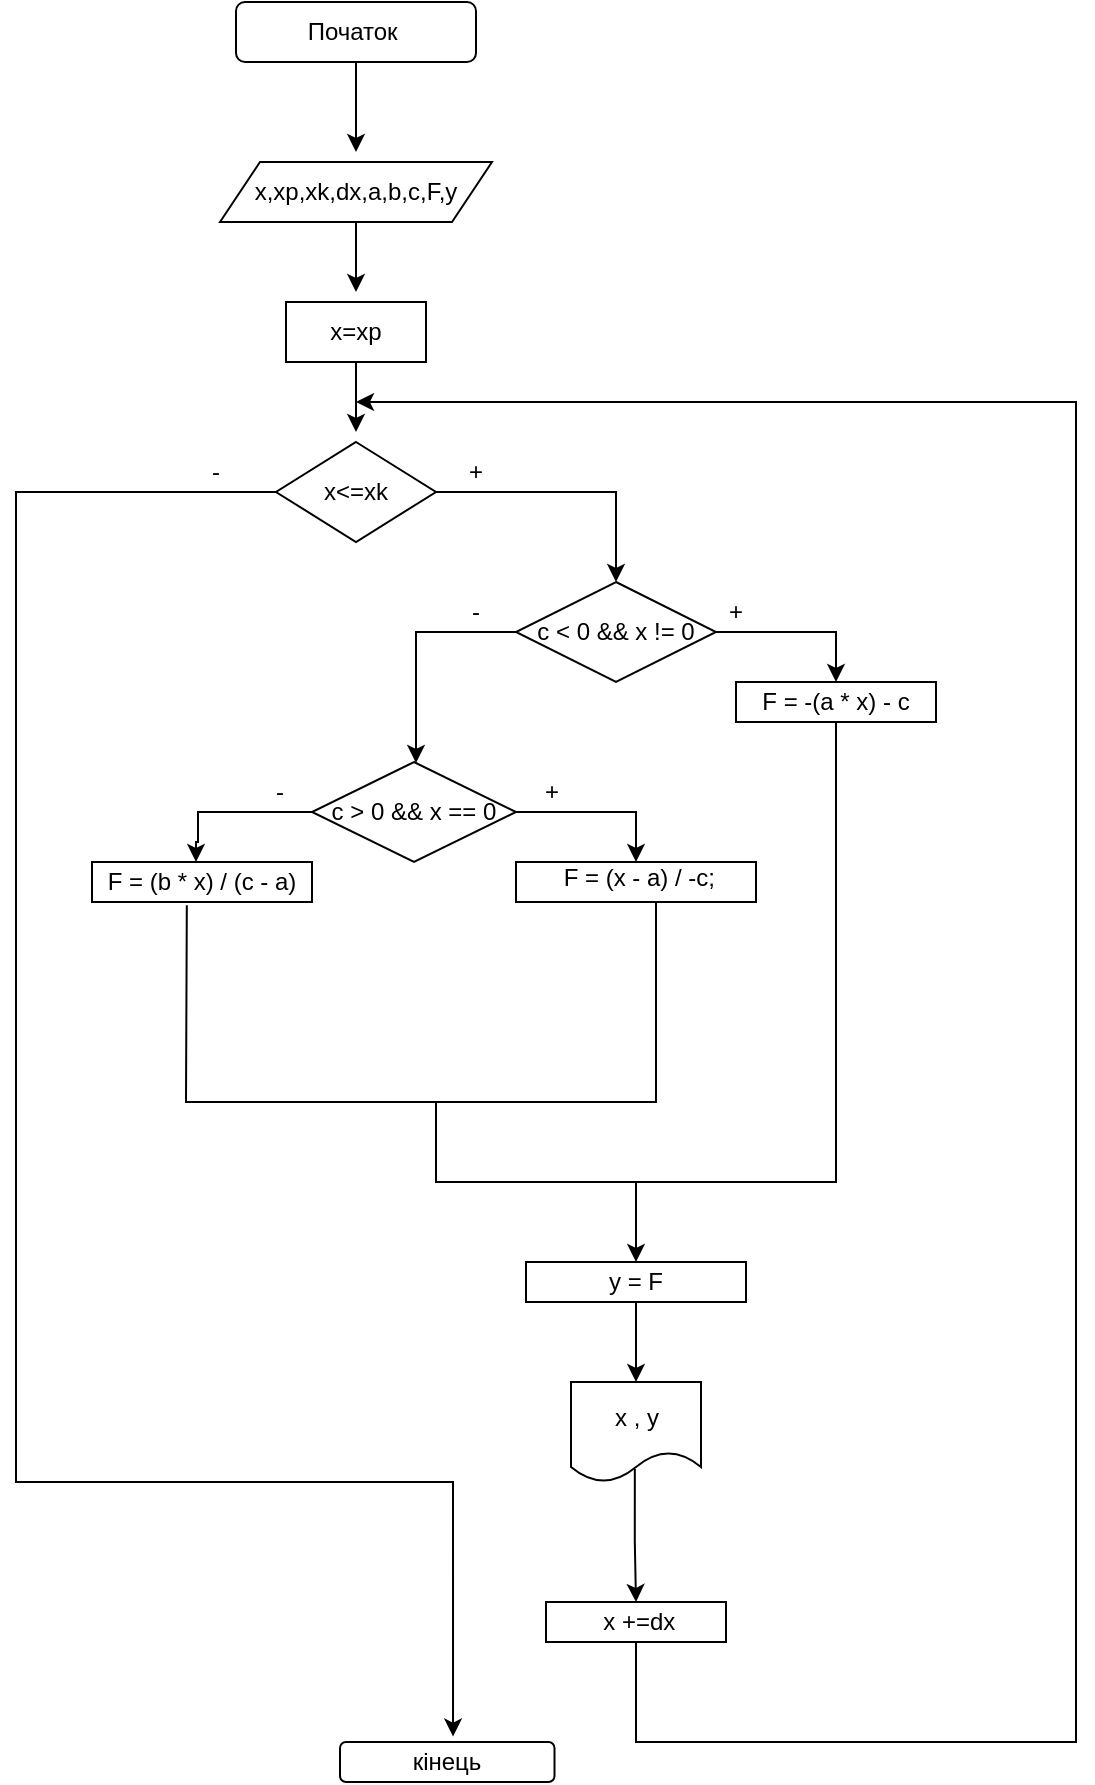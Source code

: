 <mxfile version="20.5.3" type="github" pages="2">
  <diagram id="hLEDnQStFR2QxuSpzS8j" name="Страница 1">
    <mxGraphModel dx="2483" dy="955" grid="1" gridSize="10" guides="1" tooltips="1" connect="1" arrows="1" fold="1" page="1" pageScale="1" pageWidth="827" pageHeight="1169" math="0" shadow="0">
      <root>
        <mxCell id="0" />
        <mxCell id="1" parent="0" />
        <mxCell id="HFyNzto8G_94PNSnHy9s-3" style="edgeStyle=orthogonalEdgeStyle;rounded=0;orthogonalLoop=1;jettySize=auto;html=1;" parent="1" source="HFyNzto8G_94PNSnHy9s-1" edge="1">
          <mxGeometry relative="1" as="geometry">
            <mxPoint x="420" y="85" as="targetPoint" />
          </mxGeometry>
        </mxCell>
        <mxCell id="HFyNzto8G_94PNSnHy9s-1" value="Початок&amp;nbsp;" style="rounded=1;whiteSpace=wrap;html=1;" parent="1" vertex="1">
          <mxGeometry x="360" y="10" width="120" height="30" as="geometry" />
        </mxCell>
        <mxCell id="HFyNzto8G_94PNSnHy9s-6" style="edgeStyle=orthogonalEdgeStyle;rounded=0;orthogonalLoop=1;jettySize=auto;html=1;" parent="1" source="HFyNzto8G_94PNSnHy9s-4" edge="1">
          <mxGeometry relative="1" as="geometry">
            <mxPoint x="420" y="155" as="targetPoint" />
          </mxGeometry>
        </mxCell>
        <mxCell id="HFyNzto8G_94PNSnHy9s-4" value="x,xp,xk,dx,a,b,c,F,y" style="shape=parallelogram;perimeter=parallelogramPerimeter;whiteSpace=wrap;html=1;fixedSize=1;" parent="1" vertex="1">
          <mxGeometry x="352" y="90" width="136" height="30" as="geometry" />
        </mxCell>
        <mxCell id="HFyNzto8G_94PNSnHy9s-9" style="edgeStyle=orthogonalEdgeStyle;rounded=0;orthogonalLoop=1;jettySize=auto;html=1;" parent="1" source="HFyNzto8G_94PNSnHy9s-7" edge="1">
          <mxGeometry relative="1" as="geometry">
            <mxPoint x="420" y="225" as="targetPoint" />
          </mxGeometry>
        </mxCell>
        <mxCell id="HFyNzto8G_94PNSnHy9s-7" value="x=xp" style="rounded=0;whiteSpace=wrap;html=1;" parent="1" vertex="1">
          <mxGeometry x="385" y="160" width="70" height="30" as="geometry" />
        </mxCell>
        <mxCell id="HFyNzto8G_94PNSnHy9s-12" style="edgeStyle=orthogonalEdgeStyle;rounded=0;orthogonalLoop=1;jettySize=auto;html=1;" parent="1" source="HFyNzto8G_94PNSnHy9s-10" edge="1">
          <mxGeometry relative="1" as="geometry">
            <mxPoint x="550" y="300" as="targetPoint" />
            <Array as="points">
              <mxPoint x="550" y="255" />
            </Array>
          </mxGeometry>
        </mxCell>
        <mxCell id="HFyNzto8G_94PNSnHy9s-17" style="edgeStyle=orthogonalEdgeStyle;rounded=0;orthogonalLoop=1;jettySize=auto;html=1;entryX=0.527;entryY=-0.136;entryDx=0;entryDy=0;entryPerimeter=0;" parent="1" source="HFyNzto8G_94PNSnHy9s-10" target="HFyNzto8G_94PNSnHy9s-69" edge="1">
          <mxGeometry relative="1" as="geometry">
            <mxPoint x="465.64" y="790" as="targetPoint" />
            <Array as="points">
              <mxPoint x="250" y="255" />
              <mxPoint x="250" y="750" />
              <mxPoint x="469" y="750" />
            </Array>
          </mxGeometry>
        </mxCell>
        <mxCell id="HFyNzto8G_94PNSnHy9s-10" value="x&amp;lt;=xk" style="rhombus;whiteSpace=wrap;html=1;" parent="1" vertex="1">
          <mxGeometry x="380" y="230" width="80" height="50" as="geometry" />
        </mxCell>
        <mxCell id="HFyNzto8G_94PNSnHy9s-14" value="-" style="text;html=1;strokeColor=none;fillColor=none;align=center;verticalAlign=middle;whiteSpace=wrap;rounded=0;" parent="1" vertex="1">
          <mxGeometry x="320" y="230" width="60" height="30" as="geometry" />
        </mxCell>
        <mxCell id="HFyNzto8G_94PNSnHy9s-15" value="+" style="text;html=1;strokeColor=none;fillColor=none;align=center;verticalAlign=middle;whiteSpace=wrap;rounded=0;" parent="1" vertex="1">
          <mxGeometry x="450" y="230" width="60" height="30" as="geometry" />
        </mxCell>
        <mxCell id="HFyNzto8G_94PNSnHy9s-22" style="edgeStyle=orthogonalEdgeStyle;rounded=0;orthogonalLoop=1;jettySize=auto;html=1;" parent="1" source="HFyNzto8G_94PNSnHy9s-18" target="HFyNzto8G_94PNSnHy9s-25" edge="1">
          <mxGeometry relative="1" as="geometry">
            <mxPoint x="660" y="350" as="targetPoint" />
            <Array as="points">
              <mxPoint x="660" y="325" />
            </Array>
          </mxGeometry>
        </mxCell>
        <mxCell id="HFyNzto8G_94PNSnHy9s-24" style="edgeStyle=orthogonalEdgeStyle;rounded=0;orthogonalLoop=1;jettySize=auto;html=1;" parent="1" source="HFyNzto8G_94PNSnHy9s-18" target="HFyNzto8G_94PNSnHy9s-26" edge="1">
          <mxGeometry relative="1" as="geometry">
            <mxPoint x="450" y="420" as="targetPoint" />
            <Array as="points">
              <mxPoint x="450" y="325" />
            </Array>
          </mxGeometry>
        </mxCell>
        <mxCell id="HFyNzto8G_94PNSnHy9s-18" value="c &amp;lt; 0 &amp;amp;&amp;amp; x != 0" style="rhombus;whiteSpace=wrap;html=1;" parent="1" vertex="1">
          <mxGeometry x="500" y="300" width="100" height="50" as="geometry" />
        </mxCell>
        <mxCell id="HFyNzto8G_94PNSnHy9s-25" value="F = -(a * x) - c" style="rounded=0;whiteSpace=wrap;html=1;" parent="1" vertex="1">
          <mxGeometry x="610" y="350" width="100" height="20" as="geometry" />
        </mxCell>
        <mxCell id="HFyNzto8G_94PNSnHy9s-30" style="edgeStyle=orthogonalEdgeStyle;rounded=0;orthogonalLoop=1;jettySize=auto;html=1;" parent="1" source="HFyNzto8G_94PNSnHy9s-26" edge="1">
          <mxGeometry relative="1" as="geometry">
            <mxPoint x="560" y="440" as="targetPoint" />
            <Array as="points">
              <mxPoint x="560" y="415" />
            </Array>
          </mxGeometry>
        </mxCell>
        <mxCell id="HFyNzto8G_94PNSnHy9s-43" style="edgeStyle=orthogonalEdgeStyle;rounded=0;orthogonalLoop=1;jettySize=auto;html=1;" parent="1" source="HFyNzto8G_94PNSnHy9s-26" edge="1">
          <mxGeometry relative="1" as="geometry">
            <mxPoint x="340" y="440" as="targetPoint" />
            <Array as="points">
              <mxPoint x="341" y="415" />
              <mxPoint x="341" y="430" />
              <mxPoint x="340" y="430" />
            </Array>
          </mxGeometry>
        </mxCell>
        <mxCell id="HFyNzto8G_94PNSnHy9s-26" value="c &amp;gt; 0 &amp;amp;&amp;amp; x == 0" style="rhombus;whiteSpace=wrap;html=1;" parent="1" vertex="1">
          <mxGeometry x="398" y="390" width="102" height="50" as="geometry" />
        </mxCell>
        <mxCell id="HFyNzto8G_94PNSnHy9s-37" value="" style="rounded=0;whiteSpace=wrap;html=1;" parent="1" vertex="1">
          <mxGeometry x="500" y="440" width="120" height="20" as="geometry" />
        </mxCell>
        <mxCell id="HFyNzto8G_94PNSnHy9s-38" value="&lt;div&gt;&amp;nbsp; &amp;nbsp; &amp;nbsp; &amp;nbsp; &amp;nbsp; &amp;nbsp; &amp;nbsp; &amp;nbsp; F = (x - a) / -c;&lt;/div&gt;&lt;div&gt;&lt;br&gt;&lt;/div&gt;" style="text;html=1;strokeColor=none;fillColor=none;align=center;verticalAlign=middle;whiteSpace=wrap;rounded=0;" parent="1" vertex="1">
          <mxGeometry x="460" y="440" width="150" height="30" as="geometry" />
        </mxCell>
        <mxCell id="HFyNzto8G_94PNSnHy9s-40" value="+" style="text;html=1;strokeColor=none;fillColor=none;align=center;verticalAlign=middle;whiteSpace=wrap;rounded=0;" parent="1" vertex="1">
          <mxGeometry x="580" y="300" width="60" height="30" as="geometry" />
        </mxCell>
        <mxCell id="HFyNzto8G_94PNSnHy9s-41" value="-" style="text;html=1;strokeColor=none;fillColor=none;align=center;verticalAlign=middle;whiteSpace=wrap;rounded=0;" parent="1" vertex="1">
          <mxGeometry x="450" y="300" width="60" height="30" as="geometry" />
        </mxCell>
        <mxCell id="HFyNzto8G_94PNSnHy9s-44" value="+" style="text;html=1;strokeColor=none;fillColor=none;align=center;verticalAlign=middle;whiteSpace=wrap;rounded=0;" parent="1" vertex="1">
          <mxGeometry x="488" y="390" width="60" height="30" as="geometry" />
        </mxCell>
        <mxCell id="HFyNzto8G_94PNSnHy9s-45" value="-" style="text;html=1;strokeColor=none;fillColor=none;align=center;verticalAlign=middle;whiteSpace=wrap;rounded=0;" parent="1" vertex="1">
          <mxGeometry x="352" y="390" width="60" height="30" as="geometry" />
        </mxCell>
        <mxCell id="HFyNzto8G_94PNSnHy9s-46" value="F = (b * x) / (c - a)" style="rounded=0;whiteSpace=wrap;html=1;" parent="1" vertex="1">
          <mxGeometry x="288" y="440" width="110" height="20" as="geometry" />
        </mxCell>
        <mxCell id="HFyNzto8G_94PNSnHy9s-54" value="" style="endArrow=none;html=1;rounded=0;exitX=0.431;exitY=1.08;exitDx=0;exitDy=0;exitPerimeter=0;" parent="1" source="HFyNzto8G_94PNSnHy9s-46" edge="1">
          <mxGeometry width="50" height="50" relative="1" as="geometry">
            <mxPoint x="470" y="530" as="sourcePoint" />
            <mxPoint x="570" y="460" as="targetPoint" />
            <Array as="points">
              <mxPoint x="335" y="560" />
              <mxPoint x="570" y="560" />
            </Array>
          </mxGeometry>
        </mxCell>
        <mxCell id="HFyNzto8G_94PNSnHy9s-57" value="" style="endArrow=none;html=1;rounded=0;entryX=0.5;entryY=1;entryDx=0;entryDy=0;" parent="1" target="HFyNzto8G_94PNSnHy9s-25" edge="1">
          <mxGeometry width="50" height="50" relative="1" as="geometry">
            <mxPoint x="460" y="560" as="sourcePoint" />
            <mxPoint x="500" y="580" as="targetPoint" />
            <Array as="points">
              <mxPoint x="460" y="600" />
              <mxPoint x="660" y="600" />
            </Array>
          </mxGeometry>
        </mxCell>
        <mxCell id="HFyNzto8G_94PNSnHy9s-58" value="" style="endArrow=classic;html=1;rounded=0;" parent="1" target="HFyNzto8G_94PNSnHy9s-59" edge="1">
          <mxGeometry width="50" height="50" relative="1" as="geometry">
            <mxPoint x="560" y="600" as="sourcePoint" />
            <mxPoint x="560" y="640" as="targetPoint" />
          </mxGeometry>
        </mxCell>
        <mxCell id="HFyNzto8G_94PNSnHy9s-61" style="edgeStyle=orthogonalEdgeStyle;rounded=0;orthogonalLoop=1;jettySize=auto;html=1;" parent="1" edge="1">
          <mxGeometry relative="1" as="geometry">
            <mxPoint x="560" y="830" as="sourcePoint" />
            <mxPoint x="420" y="210" as="targetPoint" />
            <Array as="points">
              <mxPoint x="560" y="880" />
              <mxPoint x="780" y="880" />
              <mxPoint x="780" y="210" />
            </Array>
          </mxGeometry>
        </mxCell>
        <mxCell id="HFyNzto8G_94PNSnHy9s-65" style="edgeStyle=orthogonalEdgeStyle;rounded=0;orthogonalLoop=1;jettySize=auto;html=1;entryX=0.5;entryY=0;entryDx=0;entryDy=0;" parent="1" source="HFyNzto8G_94PNSnHy9s-59" edge="1">
          <mxGeometry relative="1" as="geometry">
            <mxPoint x="560" y="700" as="targetPoint" />
          </mxGeometry>
        </mxCell>
        <mxCell id="HFyNzto8G_94PNSnHy9s-59" value="y = F" style="rounded=0;whiteSpace=wrap;html=1;" parent="1" vertex="1">
          <mxGeometry x="505" y="640" width="110" height="20" as="geometry" />
        </mxCell>
        <mxCell id="HFyNzto8G_94PNSnHy9s-69" value="кінець" style="rounded=1;whiteSpace=wrap;html=1;" parent="1" vertex="1">
          <mxGeometry x="412" y="880" width="107.25" height="20" as="geometry" />
        </mxCell>
        <mxCell id="MzPRFXByXrOK7uBY8hHN-5" style="edgeStyle=orthogonalEdgeStyle;rounded=0;orthogonalLoop=1;jettySize=auto;html=1;entryX=0.5;entryY=0;entryDx=0;entryDy=0;exitX=0.491;exitY=0.87;exitDx=0;exitDy=0;exitPerimeter=0;" edge="1" parent="1" source="MzPRFXByXrOK7uBY8hHN-1" target="MzPRFXByXrOK7uBY8hHN-4">
          <mxGeometry relative="1" as="geometry" />
        </mxCell>
        <mxCell id="MzPRFXByXrOK7uBY8hHN-1" value="x , y" style="shape=document;whiteSpace=wrap;html=1;boundedLbl=1;" vertex="1" parent="1">
          <mxGeometry x="527.5" y="700" width="65" height="50" as="geometry" />
        </mxCell>
        <mxCell id="MzPRFXByXrOK7uBY8hHN-4" value="&amp;nbsp;x +=dx" style="rounded=0;whiteSpace=wrap;html=1;" vertex="1" parent="1">
          <mxGeometry x="515" y="810" width="90" height="20" as="geometry" />
        </mxCell>
      </root>
    </mxGraphModel>
  </diagram>
  <diagram id="GhZB3-nOxQ19NPTonico" name="Страница 2">
    <mxGraphModel dx="1038" dy="539" grid="1" gridSize="10" guides="1" tooltips="1" connect="1" arrows="1" fold="1" page="1" pageScale="1" pageWidth="827" pageHeight="1169" math="0" shadow="0">
      <root>
        <mxCell id="0" />
        <mxCell id="1" parent="0" />
        <mxCell id="Y2-mz77tcZW6Uvq3w6jT-2" style="edgeStyle=orthogonalEdgeStyle;rounded=0;orthogonalLoop=1;jettySize=auto;html=1;" edge="1" parent="1" source="x15INTYDp2euwhcp_iLZ-1">
          <mxGeometry relative="1" as="geometry">
            <mxPoint x="395" y="85" as="targetPoint" />
          </mxGeometry>
        </mxCell>
        <mxCell id="x15INTYDp2euwhcp_iLZ-1" value="" style="ellipse;whiteSpace=wrap;html=1;aspect=fixed;fillColor=#000000;" parent="1" vertex="1">
          <mxGeometry x="370" y="10" width="50" height="50" as="geometry" />
        </mxCell>
        <mxCell id="Y2-mz77tcZW6Uvq3w6jT-5" style="edgeStyle=orthogonalEdgeStyle;rounded=0;orthogonalLoop=1;jettySize=auto;html=1;" edge="1" parent="1" source="Y2-mz77tcZW6Uvq3w6jT-3" target="Y2-mz77tcZW6Uvq3w6jT-4">
          <mxGeometry relative="1" as="geometry" />
        </mxCell>
        <mxCell id="Y2-mz77tcZW6Uvq3w6jT-3" value="ввіх&amp;nbsp;x, xp, xk, dx, a, b, c, F, y" style="rounded=1;whiteSpace=wrap;html=1;fillColor=#FFFFFF;" vertex="1" parent="1">
          <mxGeometry x="327.5" y="90" width="135" height="30" as="geometry" />
        </mxCell>
        <mxCell id="Y2-mz77tcZW6Uvq3w6jT-7" style="edgeStyle=orthogonalEdgeStyle;rounded=0;orthogonalLoop=1;jettySize=auto;html=1;" edge="1" parent="1" source="Y2-mz77tcZW6Uvq3w6jT-4">
          <mxGeometry relative="1" as="geometry">
            <mxPoint x="395" y="225" as="targetPoint" />
          </mxGeometry>
        </mxCell>
        <mxCell id="Y2-mz77tcZW6Uvq3w6jT-4" value="x = xp" style="rounded=1;whiteSpace=wrap;html=1;fillColor=#FFFFFF;" vertex="1" parent="1">
          <mxGeometry x="354" y="155" width="82" height="30" as="geometry" />
        </mxCell>
        <mxCell id="Y2-mz77tcZW6Uvq3w6jT-10" style="edgeStyle=orthogonalEdgeStyle;rounded=0;orthogonalLoop=1;jettySize=auto;html=1;" edge="1" parent="1" source="Y2-mz77tcZW6Uvq3w6jT-8" target="Y2-mz77tcZW6Uvq3w6jT-9">
          <mxGeometry relative="1" as="geometry" />
        </mxCell>
        <mxCell id="Y2-mz77tcZW6Uvq3w6jT-8" value="" style="rhombus;whiteSpace=wrap;html=1;fillColor=#FFFFFF;" vertex="1" parent="1">
          <mxGeometry x="373" y="230" width="44" height="40" as="geometry" />
        </mxCell>
        <mxCell id="Y2-mz77tcZW6Uvq3w6jT-12" style="edgeStyle=orthogonalEdgeStyle;rounded=0;orthogonalLoop=1;jettySize=auto;html=1;" edge="1" parent="1" source="Y2-mz77tcZW6Uvq3w6jT-9">
          <mxGeometry relative="1" as="geometry">
            <mxPoint x="395" y="400" as="targetPoint" />
          </mxGeometry>
        </mxCell>
        <mxCell id="Y2-mz77tcZW6Uvq3w6jT-15" style="edgeStyle=orthogonalEdgeStyle;rounded=0;orthogonalLoop=1;jettySize=auto;html=1;" edge="1" parent="1" source="Y2-mz77tcZW6Uvq3w6jT-9">
          <mxGeometry relative="1" as="geometry">
            <mxPoint x="468" y="340" as="targetPoint" />
          </mxGeometry>
        </mxCell>
        <mxCell id="Y2-mz77tcZW6Uvq3w6jT-9" value="" style="rhombus;whiteSpace=wrap;html=1;fillColor=#FFFFFF;" vertex="1" parent="1">
          <mxGeometry x="373" y="320" width="44" height="40" as="geometry" />
        </mxCell>
        <mxCell id="Y2-mz77tcZW6Uvq3w6jT-13" value="" style="ellipse;whiteSpace=wrap;html=1;aspect=fixed;fillColor=#000000;" vertex="1" parent="1">
          <mxGeometry x="370" y="400" width="50" height="50" as="geometry" />
        </mxCell>
        <mxCell id="Y2-mz77tcZW6Uvq3w6jT-17" value="[x &amp;lt;= xk]" style="text;html=1;strokeColor=none;fillColor=none;align=center;verticalAlign=middle;whiteSpace=wrap;rounded=0;" vertex="1" parent="1">
          <mxGeometry x="410" y="310" width="60" height="30" as="geometry" />
        </mxCell>
        <mxCell id="Y2-mz77tcZW6Uvq3w6jT-20" style="edgeStyle=orthogonalEdgeStyle;rounded=0;orthogonalLoop=1;jettySize=auto;html=1;" edge="1" parent="1" source="Y2-mz77tcZW6Uvq3w6jT-18" target="Y2-mz77tcZW6Uvq3w6jT-19">
          <mxGeometry relative="1" as="geometry" />
        </mxCell>
        <mxCell id="Y2-mz77tcZW6Uvq3w6jT-24" style="edgeStyle=orthogonalEdgeStyle;rounded=0;orthogonalLoop=1;jettySize=auto;html=1;" edge="1" parent="1" source="Y2-mz77tcZW6Uvq3w6jT-18">
          <mxGeometry relative="1" as="geometry">
            <mxPoint x="620" y="339" as="targetPoint" />
          </mxGeometry>
        </mxCell>
        <mxCell id="Y2-mz77tcZW6Uvq3w6jT-18" value="" style="rhombus;whiteSpace=wrap;html=1;fillColor=#FFFFFF;" vertex="1" parent="1">
          <mxGeometry x="470" y="317.5" width="50" height="42.5" as="geometry" />
        </mxCell>
        <mxCell id="Y2-mz77tcZW6Uvq3w6jT-22" style="edgeStyle=orthogonalEdgeStyle;rounded=0;orthogonalLoop=1;jettySize=auto;html=1;" edge="1" parent="1" source="Y2-mz77tcZW6Uvq3w6jT-19">
          <mxGeometry relative="1" as="geometry">
            <mxPoint x="620" y="420" as="targetPoint" />
          </mxGeometry>
        </mxCell>
        <mxCell id="Y2-mz77tcZW6Uvq3w6jT-29" style="edgeStyle=orthogonalEdgeStyle;rounded=0;orthogonalLoop=1;jettySize=auto;html=1;" edge="1" parent="1" source="Y2-mz77tcZW6Uvq3w6jT-19">
          <mxGeometry relative="1" as="geometry">
            <mxPoint x="495" y="479" as="targetPoint" />
          </mxGeometry>
        </mxCell>
        <mxCell id="Y2-mz77tcZW6Uvq3w6jT-19" value="" style="rhombus;whiteSpace=wrap;html=1;fillColor=#FFFFFF;" vertex="1" parent="1">
          <mxGeometry x="470" y="399" width="50" height="42.5" as="geometry" />
        </mxCell>
        <mxCell id="Y2-mz77tcZW6Uvq3w6jT-26" value="[c &amp;lt; 0 &amp;amp;&amp;amp; x != 0]" style="text;html=1;strokeColor=none;fillColor=none;align=center;verticalAlign=middle;whiteSpace=wrap;rounded=0;" vertex="1" parent="1">
          <mxGeometry x="510" y="310" width="90" height="30" as="geometry" />
        </mxCell>
        <mxCell id="Y2-mz77tcZW6Uvq3w6jT-27" value="[c &amp;gt; 0 &amp;amp;&amp;amp; x == 0]" style="text;html=1;strokeColor=none;fillColor=none;align=center;verticalAlign=middle;whiteSpace=wrap;rounded=0;" vertex="1" parent="1">
          <mxGeometry x="510" y="390" width="95" height="30" as="geometry" />
        </mxCell>
        <mxCell id="Y2-mz77tcZW6Uvq3w6jT-39" style="edgeStyle=orthogonalEdgeStyle;rounded=0;orthogonalLoop=1;jettySize=auto;html=1;entryX=0.506;entryY=1.099;entryDx=0;entryDy=0;entryPerimeter=0;" edge="1" parent="1" source="Y2-mz77tcZW6Uvq3w6jT-30" target="Y2-mz77tcZW6Uvq3w6jT-37">
          <mxGeometry relative="1" as="geometry">
            <mxPoint x="730" y="490" as="targetPoint" />
          </mxGeometry>
        </mxCell>
        <mxCell id="Y2-mz77tcZW6Uvq3w6jT-30" value="F = (b * x) / (c - a)" style="rounded=1;whiteSpace=wrap;html=1;fillColor=#FFFFFF;" vertex="1" parent="1">
          <mxGeometry x="436" y="480" width="120" height="20" as="geometry" />
        </mxCell>
        <mxCell id="Y2-mz77tcZW6Uvq3w6jT-36" style="edgeStyle=orthogonalEdgeStyle;rounded=0;orthogonalLoop=1;jettySize=auto;html=1;" edge="1" parent="1" source="Y2-mz77tcZW6Uvq3w6jT-31" target="Y2-mz77tcZW6Uvq3w6jT-37">
          <mxGeometry relative="1" as="geometry">
            <mxPoint x="760" y="420" as="targetPoint" />
          </mxGeometry>
        </mxCell>
        <mxCell id="Y2-mz77tcZW6Uvq3w6jT-31" value="F = (x - a) / -c" style="rounded=1;whiteSpace=wrap;html=1;fillColor=#FFFFFF;" vertex="1" parent="1">
          <mxGeometry x="620" y="410.25" width="90" height="20" as="geometry" />
        </mxCell>
        <mxCell id="Y2-mz77tcZW6Uvq3w6jT-34" style="edgeStyle=orthogonalEdgeStyle;rounded=0;orthogonalLoop=1;jettySize=auto;html=1;" edge="1" parent="1" source="Y2-mz77tcZW6Uvq3w6jT-32">
          <mxGeometry relative="1" as="geometry">
            <mxPoint x="760" y="339" as="targetPoint" />
          </mxGeometry>
        </mxCell>
        <mxCell id="Y2-mz77tcZW6Uvq3w6jT-32" value="F = -(a * x) - c" style="rounded=1;whiteSpace=wrap;html=1;fillColor=#FFFFFF;" vertex="1" parent="1">
          <mxGeometry x="620" y="327.5" width="90" height="22.5" as="geometry" />
        </mxCell>
        <mxCell id="Y2-mz77tcZW6Uvq3w6jT-41" style="edgeStyle=orthogonalEdgeStyle;rounded=0;orthogonalLoop=1;jettySize=auto;html=1;" edge="1" parent="1" source="Y2-mz77tcZW6Uvq3w6jT-37" target="Y2-mz77tcZW6Uvq3w6jT-40">
          <mxGeometry relative="1" as="geometry" />
        </mxCell>
        <mxCell id="Y2-mz77tcZW6Uvq3w6jT-37" value="" style="rhombus;whiteSpace=wrap;html=1;fillColor=#FFFFFF;" vertex="1" parent="1">
          <mxGeometry x="760" y="400.25" width="50" height="40" as="geometry" />
        </mxCell>
        <mxCell id="Y2-mz77tcZW6Uvq3w6jT-43" style="edgeStyle=orthogonalEdgeStyle;rounded=0;orthogonalLoop=1;jettySize=auto;html=1;" edge="1" parent="1" source="Y2-mz77tcZW6Uvq3w6jT-40" target="Y2-mz77tcZW6Uvq3w6jT-44">
          <mxGeometry relative="1" as="geometry">
            <mxPoint x="770" y="250" as="targetPoint" />
            <Array as="points">
              <mxPoint x="785" y="250" />
            </Array>
          </mxGeometry>
        </mxCell>
        <mxCell id="Y2-mz77tcZW6Uvq3w6jT-40" value="" style="rhombus;whiteSpace=wrap;html=1;fillColor=#FFFFFF;" vertex="1" parent="1">
          <mxGeometry x="760" y="318.75" width="50" height="40" as="geometry" />
        </mxCell>
        <mxCell id="Y2-mz77tcZW6Uvq3w6jT-46" style="edgeStyle=orthogonalEdgeStyle;rounded=0;orthogonalLoop=1;jettySize=auto;html=1;" edge="1" parent="1" source="Y2-mz77tcZW6Uvq3w6jT-44">
          <mxGeometry relative="1" as="geometry">
            <mxPoint x="690" y="250.514" as="targetPoint" />
          </mxGeometry>
        </mxCell>
        <mxCell id="Y2-mz77tcZW6Uvq3w6jT-44" value="y = F" style="rounded=1;whiteSpace=wrap;html=1;fillColor=#FFFFFF;" vertex="1" parent="1">
          <mxGeometry x="720" y="237.5" width="40" height="25" as="geometry" />
        </mxCell>
        <mxCell id="Y2-mz77tcZW6Uvq3w6jT-49" style="edgeStyle=orthogonalEdgeStyle;rounded=0;orthogonalLoop=1;jettySize=auto;html=1;" edge="1" parent="1" source="Y2-mz77tcZW6Uvq3w6jT-47" target="Y2-mz77tcZW6Uvq3w6jT-48">
          <mxGeometry relative="1" as="geometry" />
        </mxCell>
        <mxCell id="Y2-mz77tcZW6Uvq3w6jT-47" value="вивід х у" style="rounded=1;whiteSpace=wrap;html=1;fillColor=#FFFFFF;" vertex="1" parent="1">
          <mxGeometry x="610" y="235" width="80" height="30" as="geometry" />
        </mxCell>
        <mxCell id="Y2-mz77tcZW6Uvq3w6jT-50" style="edgeStyle=orthogonalEdgeStyle;rounded=0;orthogonalLoop=1;jettySize=auto;html=1;entryX=1;entryY=0.5;entryDx=0;entryDy=0;" edge="1" parent="1" source="Y2-mz77tcZW6Uvq3w6jT-48" target="Y2-mz77tcZW6Uvq3w6jT-8">
          <mxGeometry relative="1" as="geometry" />
        </mxCell>
        <mxCell id="Y2-mz77tcZW6Uvq3w6jT-48" value="x += dx" style="rounded=1;whiteSpace=wrap;html=1;fillColor=#FFFFFF;" vertex="1" parent="1">
          <mxGeometry x="480" y="235" width="80" height="30" as="geometry" />
        </mxCell>
      </root>
    </mxGraphModel>
  </diagram>
</mxfile>

